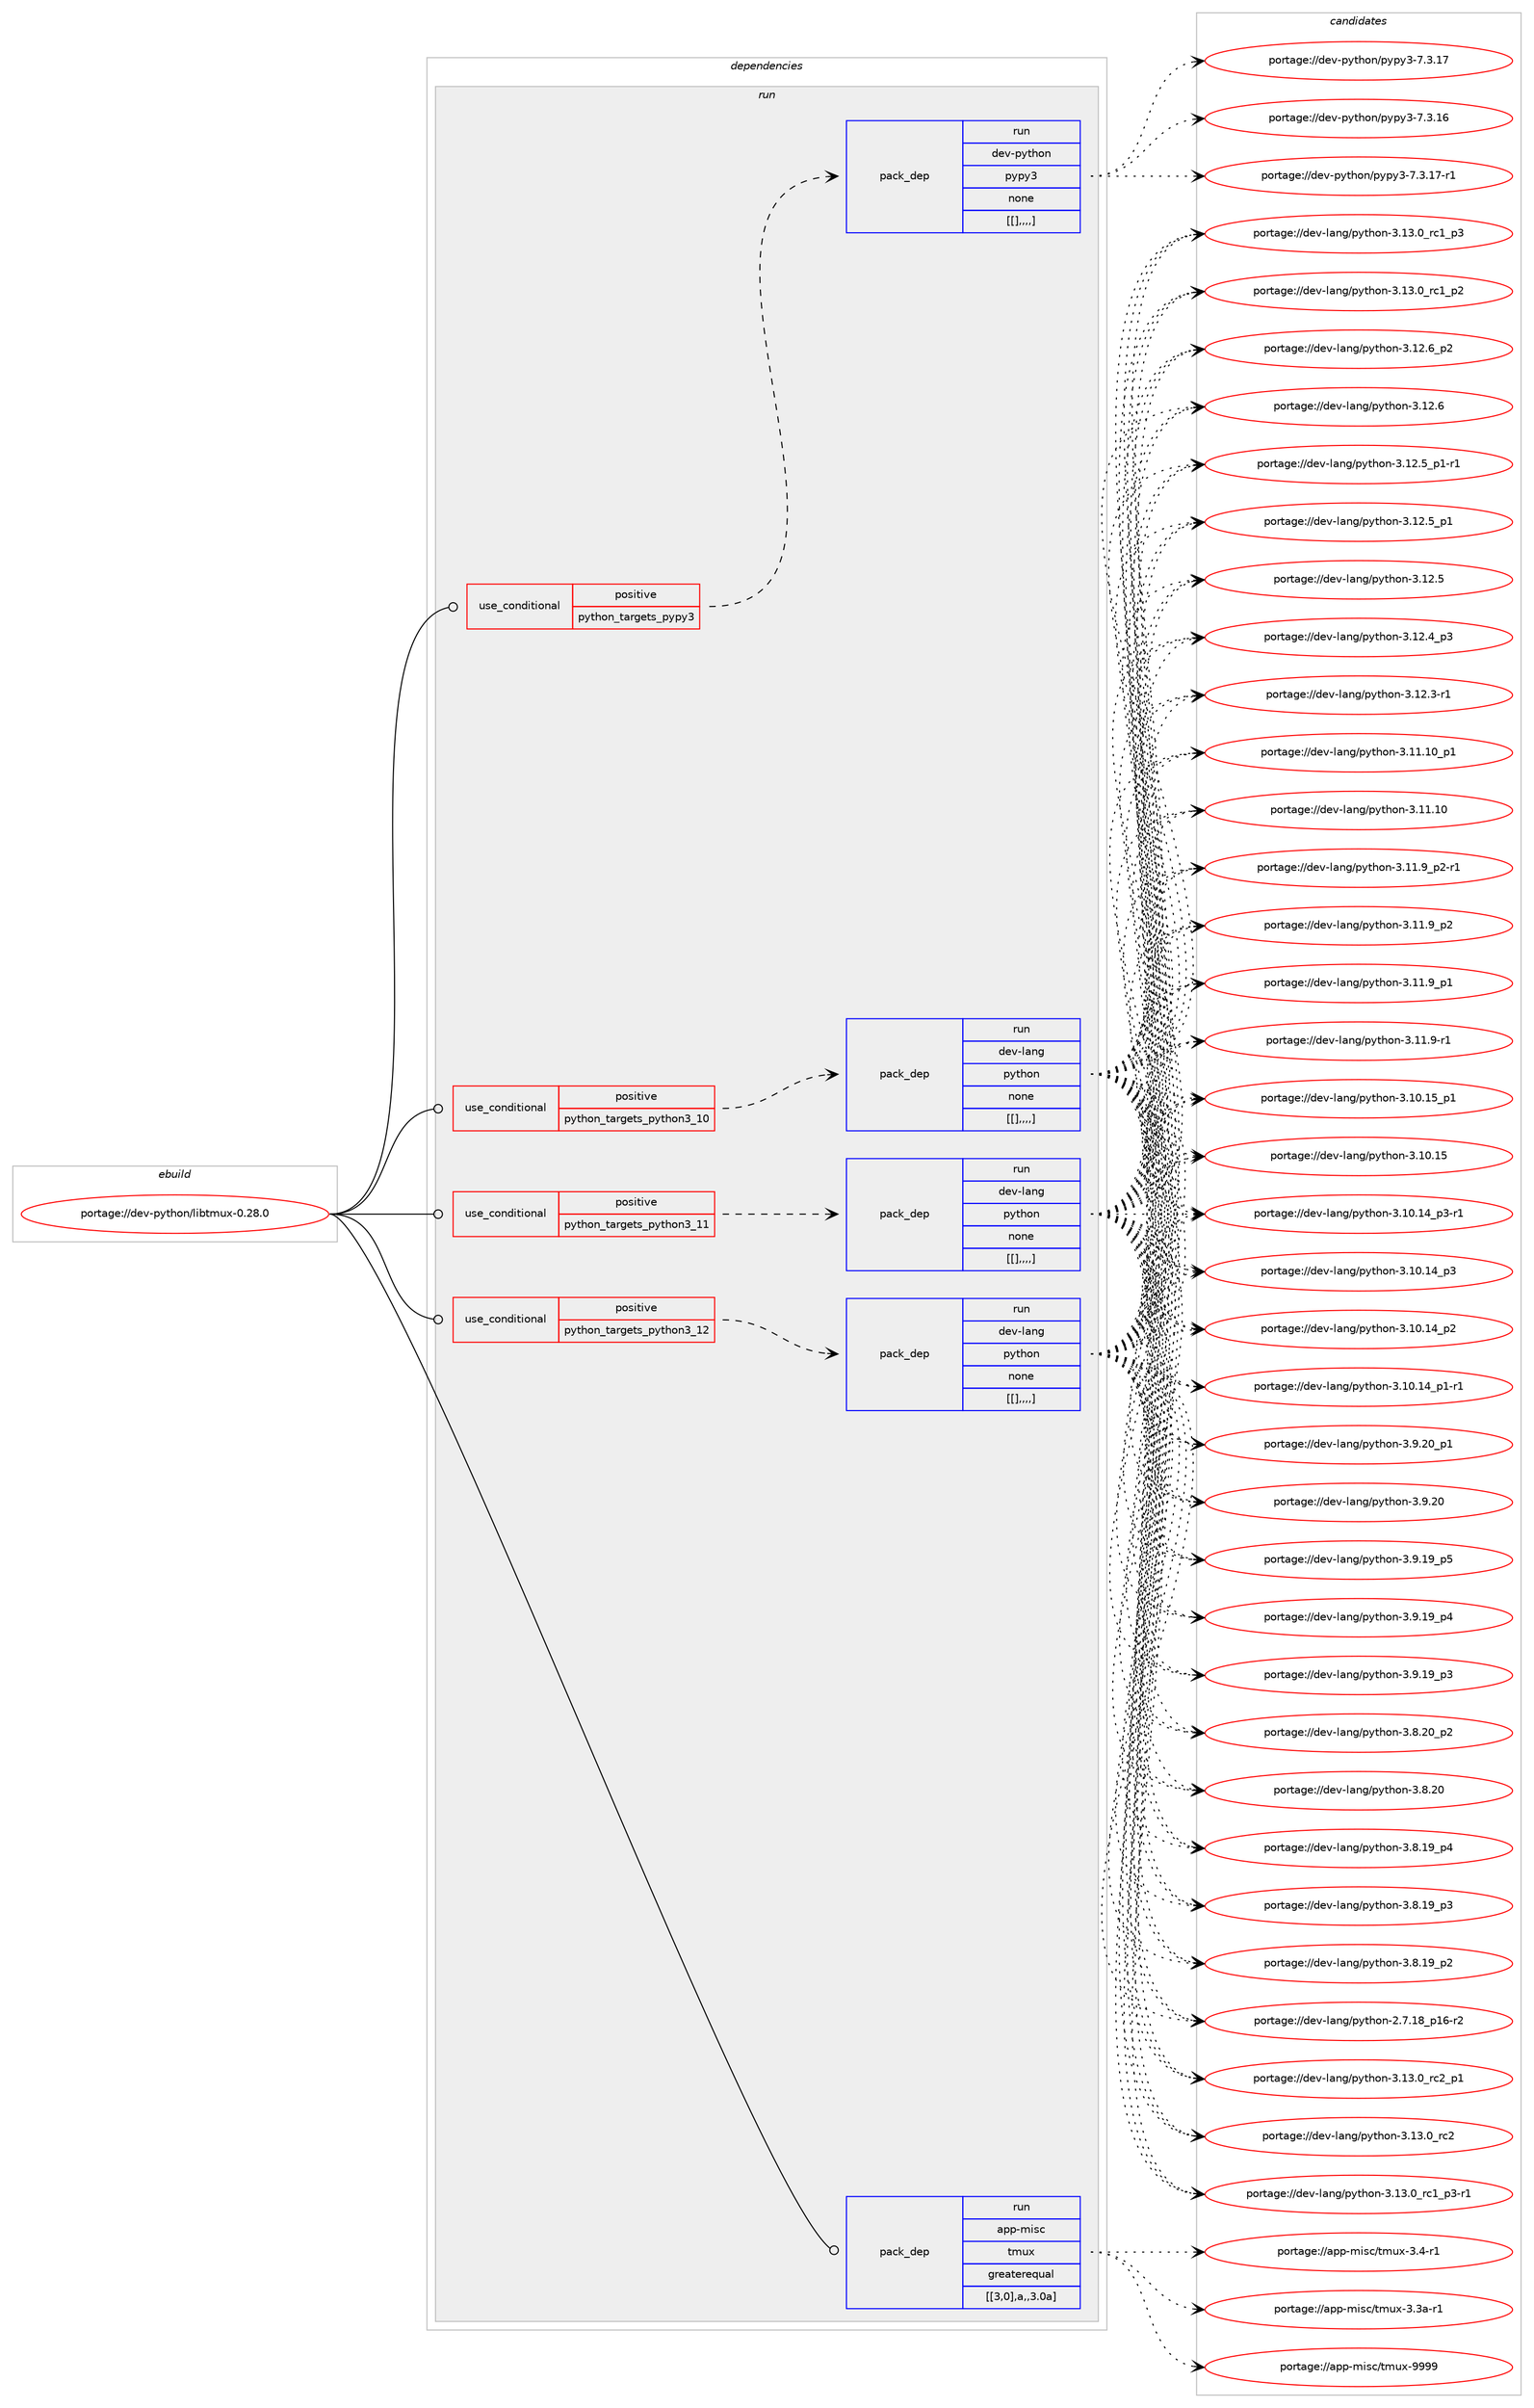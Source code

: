 digraph prolog {

# *************
# Graph options
# *************

newrank=true;
concentrate=true;
compound=true;
graph [rankdir=LR,fontname=Helvetica,fontsize=10,ranksep=1.5];#, ranksep=2.5, nodesep=0.2];
edge  [arrowhead=vee];
node  [fontname=Helvetica,fontsize=10];

# **********
# The ebuild
# **********

subgraph cluster_leftcol {
color=gray;
label=<<i>ebuild</i>>;
id [label="portage://dev-python/libtmux-0.28.0", color=red, width=4, href="../dev-python/libtmux-0.28.0.svg"];
}

# ****************
# The dependencies
# ****************

subgraph cluster_midcol {
color=gray;
label=<<i>dependencies</i>>;
subgraph cluster_compile {
fillcolor="#eeeeee";
style=filled;
label=<<i>compile</i>>;
}
subgraph cluster_compileandrun {
fillcolor="#eeeeee";
style=filled;
label=<<i>compile and run</i>>;
}
subgraph cluster_run {
fillcolor="#eeeeee";
style=filled;
label=<<i>run</i>>;
subgraph cond35491 {
dependency151889 [label=<<TABLE BORDER="0" CELLBORDER="1" CELLSPACING="0" CELLPADDING="4"><TR><TD ROWSPAN="3" CELLPADDING="10">use_conditional</TD></TR><TR><TD>positive</TD></TR><TR><TD>python_targets_pypy3</TD></TR></TABLE>>, shape=none, color=red];
subgraph pack115184 {
dependency151890 [label=<<TABLE BORDER="0" CELLBORDER="1" CELLSPACING="0" CELLPADDING="4" WIDTH="220"><TR><TD ROWSPAN="6" CELLPADDING="30">pack_dep</TD></TR><TR><TD WIDTH="110">run</TD></TR><TR><TD>dev-python</TD></TR><TR><TD>pypy3</TD></TR><TR><TD>none</TD></TR><TR><TD>[[],,,,]</TD></TR></TABLE>>, shape=none, color=blue];
}
dependency151889:e -> dependency151890:w [weight=20,style="dashed",arrowhead="vee"];
}
id:e -> dependency151889:w [weight=20,style="solid",arrowhead="odot"];
subgraph cond35492 {
dependency151891 [label=<<TABLE BORDER="0" CELLBORDER="1" CELLSPACING="0" CELLPADDING="4"><TR><TD ROWSPAN="3" CELLPADDING="10">use_conditional</TD></TR><TR><TD>positive</TD></TR><TR><TD>python_targets_python3_10</TD></TR></TABLE>>, shape=none, color=red];
subgraph pack115185 {
dependency151892 [label=<<TABLE BORDER="0" CELLBORDER="1" CELLSPACING="0" CELLPADDING="4" WIDTH="220"><TR><TD ROWSPAN="6" CELLPADDING="30">pack_dep</TD></TR><TR><TD WIDTH="110">run</TD></TR><TR><TD>dev-lang</TD></TR><TR><TD>python</TD></TR><TR><TD>none</TD></TR><TR><TD>[[],,,,]</TD></TR></TABLE>>, shape=none, color=blue];
}
dependency151891:e -> dependency151892:w [weight=20,style="dashed",arrowhead="vee"];
}
id:e -> dependency151891:w [weight=20,style="solid",arrowhead="odot"];
subgraph cond35493 {
dependency151893 [label=<<TABLE BORDER="0" CELLBORDER="1" CELLSPACING="0" CELLPADDING="4"><TR><TD ROWSPAN="3" CELLPADDING="10">use_conditional</TD></TR><TR><TD>positive</TD></TR><TR><TD>python_targets_python3_11</TD></TR></TABLE>>, shape=none, color=red];
subgraph pack115186 {
dependency151894 [label=<<TABLE BORDER="0" CELLBORDER="1" CELLSPACING="0" CELLPADDING="4" WIDTH="220"><TR><TD ROWSPAN="6" CELLPADDING="30">pack_dep</TD></TR><TR><TD WIDTH="110">run</TD></TR><TR><TD>dev-lang</TD></TR><TR><TD>python</TD></TR><TR><TD>none</TD></TR><TR><TD>[[],,,,]</TD></TR></TABLE>>, shape=none, color=blue];
}
dependency151893:e -> dependency151894:w [weight=20,style="dashed",arrowhead="vee"];
}
id:e -> dependency151893:w [weight=20,style="solid",arrowhead="odot"];
subgraph cond35494 {
dependency151895 [label=<<TABLE BORDER="0" CELLBORDER="1" CELLSPACING="0" CELLPADDING="4"><TR><TD ROWSPAN="3" CELLPADDING="10">use_conditional</TD></TR><TR><TD>positive</TD></TR><TR><TD>python_targets_python3_12</TD></TR></TABLE>>, shape=none, color=red];
subgraph pack115187 {
dependency151896 [label=<<TABLE BORDER="0" CELLBORDER="1" CELLSPACING="0" CELLPADDING="4" WIDTH="220"><TR><TD ROWSPAN="6" CELLPADDING="30">pack_dep</TD></TR><TR><TD WIDTH="110">run</TD></TR><TR><TD>dev-lang</TD></TR><TR><TD>python</TD></TR><TR><TD>none</TD></TR><TR><TD>[[],,,,]</TD></TR></TABLE>>, shape=none, color=blue];
}
dependency151895:e -> dependency151896:w [weight=20,style="dashed",arrowhead="vee"];
}
id:e -> dependency151895:w [weight=20,style="solid",arrowhead="odot"];
subgraph pack115188 {
dependency151897 [label=<<TABLE BORDER="0" CELLBORDER="1" CELLSPACING="0" CELLPADDING="4" WIDTH="220"><TR><TD ROWSPAN="6" CELLPADDING="30">pack_dep</TD></TR><TR><TD WIDTH="110">run</TD></TR><TR><TD>app-misc</TD></TR><TR><TD>tmux</TD></TR><TR><TD>greaterequal</TD></TR><TR><TD>[[3,0],a,,3.0a]</TD></TR></TABLE>>, shape=none, color=blue];
}
id:e -> dependency151897:w [weight=20,style="solid",arrowhead="odot"];
}
}

# **************
# The candidates
# **************

subgraph cluster_choices {
rank=same;
color=gray;
label=<<i>candidates</i>>;

subgraph choice115184 {
color=black;
nodesep=1;
choice100101118451121211161041111104711212111212151455546514649554511449 [label="portage://dev-python/pypy3-7.3.17-r1", color=red, width=4,href="../dev-python/pypy3-7.3.17-r1.svg"];
choice10010111845112121116104111110471121211121215145554651464955 [label="portage://dev-python/pypy3-7.3.17", color=red, width=4,href="../dev-python/pypy3-7.3.17.svg"];
choice10010111845112121116104111110471121211121215145554651464954 [label="portage://dev-python/pypy3-7.3.16", color=red, width=4,href="../dev-python/pypy3-7.3.16.svg"];
dependency151890:e -> choice100101118451121211161041111104711212111212151455546514649554511449:w [style=dotted,weight="100"];
dependency151890:e -> choice10010111845112121116104111110471121211121215145554651464955:w [style=dotted,weight="100"];
dependency151890:e -> choice10010111845112121116104111110471121211121215145554651464954:w [style=dotted,weight="100"];
}
subgraph choice115185 {
color=black;
nodesep=1;
choice100101118451089711010347112121116104111110455146495146489511499509511249 [label="portage://dev-lang/python-3.13.0_rc2_p1", color=red, width=4,href="../dev-lang/python-3.13.0_rc2_p1.svg"];
choice10010111845108971101034711212111610411111045514649514648951149950 [label="portage://dev-lang/python-3.13.0_rc2", color=red, width=4,href="../dev-lang/python-3.13.0_rc2.svg"];
choice1001011184510897110103471121211161041111104551464951464895114994995112514511449 [label="portage://dev-lang/python-3.13.0_rc1_p3-r1", color=red, width=4,href="../dev-lang/python-3.13.0_rc1_p3-r1.svg"];
choice100101118451089711010347112121116104111110455146495146489511499499511251 [label="portage://dev-lang/python-3.13.0_rc1_p3", color=red, width=4,href="../dev-lang/python-3.13.0_rc1_p3.svg"];
choice100101118451089711010347112121116104111110455146495146489511499499511250 [label="portage://dev-lang/python-3.13.0_rc1_p2", color=red, width=4,href="../dev-lang/python-3.13.0_rc1_p2.svg"];
choice100101118451089711010347112121116104111110455146495046549511250 [label="portage://dev-lang/python-3.12.6_p2", color=red, width=4,href="../dev-lang/python-3.12.6_p2.svg"];
choice10010111845108971101034711212111610411111045514649504654 [label="portage://dev-lang/python-3.12.6", color=red, width=4,href="../dev-lang/python-3.12.6.svg"];
choice1001011184510897110103471121211161041111104551464950465395112494511449 [label="portage://dev-lang/python-3.12.5_p1-r1", color=red, width=4,href="../dev-lang/python-3.12.5_p1-r1.svg"];
choice100101118451089711010347112121116104111110455146495046539511249 [label="portage://dev-lang/python-3.12.5_p1", color=red, width=4,href="../dev-lang/python-3.12.5_p1.svg"];
choice10010111845108971101034711212111610411111045514649504653 [label="portage://dev-lang/python-3.12.5", color=red, width=4,href="../dev-lang/python-3.12.5.svg"];
choice100101118451089711010347112121116104111110455146495046529511251 [label="portage://dev-lang/python-3.12.4_p3", color=red, width=4,href="../dev-lang/python-3.12.4_p3.svg"];
choice100101118451089711010347112121116104111110455146495046514511449 [label="portage://dev-lang/python-3.12.3-r1", color=red, width=4,href="../dev-lang/python-3.12.3-r1.svg"];
choice10010111845108971101034711212111610411111045514649494649489511249 [label="portage://dev-lang/python-3.11.10_p1", color=red, width=4,href="../dev-lang/python-3.11.10_p1.svg"];
choice1001011184510897110103471121211161041111104551464949464948 [label="portage://dev-lang/python-3.11.10", color=red, width=4,href="../dev-lang/python-3.11.10.svg"];
choice1001011184510897110103471121211161041111104551464949465795112504511449 [label="portage://dev-lang/python-3.11.9_p2-r1", color=red, width=4,href="../dev-lang/python-3.11.9_p2-r1.svg"];
choice100101118451089711010347112121116104111110455146494946579511250 [label="portage://dev-lang/python-3.11.9_p2", color=red, width=4,href="../dev-lang/python-3.11.9_p2.svg"];
choice100101118451089711010347112121116104111110455146494946579511249 [label="portage://dev-lang/python-3.11.9_p1", color=red, width=4,href="../dev-lang/python-3.11.9_p1.svg"];
choice100101118451089711010347112121116104111110455146494946574511449 [label="portage://dev-lang/python-3.11.9-r1", color=red, width=4,href="../dev-lang/python-3.11.9-r1.svg"];
choice10010111845108971101034711212111610411111045514649484649539511249 [label="portage://dev-lang/python-3.10.15_p1", color=red, width=4,href="../dev-lang/python-3.10.15_p1.svg"];
choice1001011184510897110103471121211161041111104551464948464953 [label="portage://dev-lang/python-3.10.15", color=red, width=4,href="../dev-lang/python-3.10.15.svg"];
choice100101118451089711010347112121116104111110455146494846495295112514511449 [label="portage://dev-lang/python-3.10.14_p3-r1", color=red, width=4,href="../dev-lang/python-3.10.14_p3-r1.svg"];
choice10010111845108971101034711212111610411111045514649484649529511251 [label="portage://dev-lang/python-3.10.14_p3", color=red, width=4,href="../dev-lang/python-3.10.14_p3.svg"];
choice10010111845108971101034711212111610411111045514649484649529511250 [label="portage://dev-lang/python-3.10.14_p2", color=red, width=4,href="../dev-lang/python-3.10.14_p2.svg"];
choice100101118451089711010347112121116104111110455146494846495295112494511449 [label="portage://dev-lang/python-3.10.14_p1-r1", color=red, width=4,href="../dev-lang/python-3.10.14_p1-r1.svg"];
choice100101118451089711010347112121116104111110455146574650489511249 [label="portage://dev-lang/python-3.9.20_p1", color=red, width=4,href="../dev-lang/python-3.9.20_p1.svg"];
choice10010111845108971101034711212111610411111045514657465048 [label="portage://dev-lang/python-3.9.20", color=red, width=4,href="../dev-lang/python-3.9.20.svg"];
choice100101118451089711010347112121116104111110455146574649579511253 [label="portage://dev-lang/python-3.9.19_p5", color=red, width=4,href="../dev-lang/python-3.9.19_p5.svg"];
choice100101118451089711010347112121116104111110455146574649579511252 [label="portage://dev-lang/python-3.9.19_p4", color=red, width=4,href="../dev-lang/python-3.9.19_p4.svg"];
choice100101118451089711010347112121116104111110455146574649579511251 [label="portage://dev-lang/python-3.9.19_p3", color=red, width=4,href="../dev-lang/python-3.9.19_p3.svg"];
choice100101118451089711010347112121116104111110455146564650489511250 [label="portage://dev-lang/python-3.8.20_p2", color=red, width=4,href="../dev-lang/python-3.8.20_p2.svg"];
choice10010111845108971101034711212111610411111045514656465048 [label="portage://dev-lang/python-3.8.20", color=red, width=4,href="../dev-lang/python-3.8.20.svg"];
choice100101118451089711010347112121116104111110455146564649579511252 [label="portage://dev-lang/python-3.8.19_p4", color=red, width=4,href="../dev-lang/python-3.8.19_p4.svg"];
choice100101118451089711010347112121116104111110455146564649579511251 [label="portage://dev-lang/python-3.8.19_p3", color=red, width=4,href="../dev-lang/python-3.8.19_p3.svg"];
choice100101118451089711010347112121116104111110455146564649579511250 [label="portage://dev-lang/python-3.8.19_p2", color=red, width=4,href="../dev-lang/python-3.8.19_p2.svg"];
choice100101118451089711010347112121116104111110455046554649569511249544511450 [label="portage://dev-lang/python-2.7.18_p16-r2", color=red, width=4,href="../dev-lang/python-2.7.18_p16-r2.svg"];
dependency151892:e -> choice100101118451089711010347112121116104111110455146495146489511499509511249:w [style=dotted,weight="100"];
dependency151892:e -> choice10010111845108971101034711212111610411111045514649514648951149950:w [style=dotted,weight="100"];
dependency151892:e -> choice1001011184510897110103471121211161041111104551464951464895114994995112514511449:w [style=dotted,weight="100"];
dependency151892:e -> choice100101118451089711010347112121116104111110455146495146489511499499511251:w [style=dotted,weight="100"];
dependency151892:e -> choice100101118451089711010347112121116104111110455146495146489511499499511250:w [style=dotted,weight="100"];
dependency151892:e -> choice100101118451089711010347112121116104111110455146495046549511250:w [style=dotted,weight="100"];
dependency151892:e -> choice10010111845108971101034711212111610411111045514649504654:w [style=dotted,weight="100"];
dependency151892:e -> choice1001011184510897110103471121211161041111104551464950465395112494511449:w [style=dotted,weight="100"];
dependency151892:e -> choice100101118451089711010347112121116104111110455146495046539511249:w [style=dotted,weight="100"];
dependency151892:e -> choice10010111845108971101034711212111610411111045514649504653:w [style=dotted,weight="100"];
dependency151892:e -> choice100101118451089711010347112121116104111110455146495046529511251:w [style=dotted,weight="100"];
dependency151892:e -> choice100101118451089711010347112121116104111110455146495046514511449:w [style=dotted,weight="100"];
dependency151892:e -> choice10010111845108971101034711212111610411111045514649494649489511249:w [style=dotted,weight="100"];
dependency151892:e -> choice1001011184510897110103471121211161041111104551464949464948:w [style=dotted,weight="100"];
dependency151892:e -> choice1001011184510897110103471121211161041111104551464949465795112504511449:w [style=dotted,weight="100"];
dependency151892:e -> choice100101118451089711010347112121116104111110455146494946579511250:w [style=dotted,weight="100"];
dependency151892:e -> choice100101118451089711010347112121116104111110455146494946579511249:w [style=dotted,weight="100"];
dependency151892:e -> choice100101118451089711010347112121116104111110455146494946574511449:w [style=dotted,weight="100"];
dependency151892:e -> choice10010111845108971101034711212111610411111045514649484649539511249:w [style=dotted,weight="100"];
dependency151892:e -> choice1001011184510897110103471121211161041111104551464948464953:w [style=dotted,weight="100"];
dependency151892:e -> choice100101118451089711010347112121116104111110455146494846495295112514511449:w [style=dotted,weight="100"];
dependency151892:e -> choice10010111845108971101034711212111610411111045514649484649529511251:w [style=dotted,weight="100"];
dependency151892:e -> choice10010111845108971101034711212111610411111045514649484649529511250:w [style=dotted,weight="100"];
dependency151892:e -> choice100101118451089711010347112121116104111110455146494846495295112494511449:w [style=dotted,weight="100"];
dependency151892:e -> choice100101118451089711010347112121116104111110455146574650489511249:w [style=dotted,weight="100"];
dependency151892:e -> choice10010111845108971101034711212111610411111045514657465048:w [style=dotted,weight="100"];
dependency151892:e -> choice100101118451089711010347112121116104111110455146574649579511253:w [style=dotted,weight="100"];
dependency151892:e -> choice100101118451089711010347112121116104111110455146574649579511252:w [style=dotted,weight="100"];
dependency151892:e -> choice100101118451089711010347112121116104111110455146574649579511251:w [style=dotted,weight="100"];
dependency151892:e -> choice100101118451089711010347112121116104111110455146564650489511250:w [style=dotted,weight="100"];
dependency151892:e -> choice10010111845108971101034711212111610411111045514656465048:w [style=dotted,weight="100"];
dependency151892:e -> choice100101118451089711010347112121116104111110455146564649579511252:w [style=dotted,weight="100"];
dependency151892:e -> choice100101118451089711010347112121116104111110455146564649579511251:w [style=dotted,weight="100"];
dependency151892:e -> choice100101118451089711010347112121116104111110455146564649579511250:w [style=dotted,weight="100"];
dependency151892:e -> choice100101118451089711010347112121116104111110455046554649569511249544511450:w [style=dotted,weight="100"];
}
subgraph choice115186 {
color=black;
nodesep=1;
choice100101118451089711010347112121116104111110455146495146489511499509511249 [label="portage://dev-lang/python-3.13.0_rc2_p1", color=red, width=4,href="../dev-lang/python-3.13.0_rc2_p1.svg"];
choice10010111845108971101034711212111610411111045514649514648951149950 [label="portage://dev-lang/python-3.13.0_rc2", color=red, width=4,href="../dev-lang/python-3.13.0_rc2.svg"];
choice1001011184510897110103471121211161041111104551464951464895114994995112514511449 [label="portage://dev-lang/python-3.13.0_rc1_p3-r1", color=red, width=4,href="../dev-lang/python-3.13.0_rc1_p3-r1.svg"];
choice100101118451089711010347112121116104111110455146495146489511499499511251 [label="portage://dev-lang/python-3.13.0_rc1_p3", color=red, width=4,href="../dev-lang/python-3.13.0_rc1_p3.svg"];
choice100101118451089711010347112121116104111110455146495146489511499499511250 [label="portage://dev-lang/python-3.13.0_rc1_p2", color=red, width=4,href="../dev-lang/python-3.13.0_rc1_p2.svg"];
choice100101118451089711010347112121116104111110455146495046549511250 [label="portage://dev-lang/python-3.12.6_p2", color=red, width=4,href="../dev-lang/python-3.12.6_p2.svg"];
choice10010111845108971101034711212111610411111045514649504654 [label="portage://dev-lang/python-3.12.6", color=red, width=4,href="../dev-lang/python-3.12.6.svg"];
choice1001011184510897110103471121211161041111104551464950465395112494511449 [label="portage://dev-lang/python-3.12.5_p1-r1", color=red, width=4,href="../dev-lang/python-3.12.5_p1-r1.svg"];
choice100101118451089711010347112121116104111110455146495046539511249 [label="portage://dev-lang/python-3.12.5_p1", color=red, width=4,href="../dev-lang/python-3.12.5_p1.svg"];
choice10010111845108971101034711212111610411111045514649504653 [label="portage://dev-lang/python-3.12.5", color=red, width=4,href="../dev-lang/python-3.12.5.svg"];
choice100101118451089711010347112121116104111110455146495046529511251 [label="portage://dev-lang/python-3.12.4_p3", color=red, width=4,href="../dev-lang/python-3.12.4_p3.svg"];
choice100101118451089711010347112121116104111110455146495046514511449 [label="portage://dev-lang/python-3.12.3-r1", color=red, width=4,href="../dev-lang/python-3.12.3-r1.svg"];
choice10010111845108971101034711212111610411111045514649494649489511249 [label="portage://dev-lang/python-3.11.10_p1", color=red, width=4,href="../dev-lang/python-3.11.10_p1.svg"];
choice1001011184510897110103471121211161041111104551464949464948 [label="portage://dev-lang/python-3.11.10", color=red, width=4,href="../dev-lang/python-3.11.10.svg"];
choice1001011184510897110103471121211161041111104551464949465795112504511449 [label="portage://dev-lang/python-3.11.9_p2-r1", color=red, width=4,href="../dev-lang/python-3.11.9_p2-r1.svg"];
choice100101118451089711010347112121116104111110455146494946579511250 [label="portage://dev-lang/python-3.11.9_p2", color=red, width=4,href="../dev-lang/python-3.11.9_p2.svg"];
choice100101118451089711010347112121116104111110455146494946579511249 [label="portage://dev-lang/python-3.11.9_p1", color=red, width=4,href="../dev-lang/python-3.11.9_p1.svg"];
choice100101118451089711010347112121116104111110455146494946574511449 [label="portage://dev-lang/python-3.11.9-r1", color=red, width=4,href="../dev-lang/python-3.11.9-r1.svg"];
choice10010111845108971101034711212111610411111045514649484649539511249 [label="portage://dev-lang/python-3.10.15_p1", color=red, width=4,href="../dev-lang/python-3.10.15_p1.svg"];
choice1001011184510897110103471121211161041111104551464948464953 [label="portage://dev-lang/python-3.10.15", color=red, width=4,href="../dev-lang/python-3.10.15.svg"];
choice100101118451089711010347112121116104111110455146494846495295112514511449 [label="portage://dev-lang/python-3.10.14_p3-r1", color=red, width=4,href="../dev-lang/python-3.10.14_p3-r1.svg"];
choice10010111845108971101034711212111610411111045514649484649529511251 [label="portage://dev-lang/python-3.10.14_p3", color=red, width=4,href="../dev-lang/python-3.10.14_p3.svg"];
choice10010111845108971101034711212111610411111045514649484649529511250 [label="portage://dev-lang/python-3.10.14_p2", color=red, width=4,href="../dev-lang/python-3.10.14_p2.svg"];
choice100101118451089711010347112121116104111110455146494846495295112494511449 [label="portage://dev-lang/python-3.10.14_p1-r1", color=red, width=4,href="../dev-lang/python-3.10.14_p1-r1.svg"];
choice100101118451089711010347112121116104111110455146574650489511249 [label="portage://dev-lang/python-3.9.20_p1", color=red, width=4,href="../dev-lang/python-3.9.20_p1.svg"];
choice10010111845108971101034711212111610411111045514657465048 [label="portage://dev-lang/python-3.9.20", color=red, width=4,href="../dev-lang/python-3.9.20.svg"];
choice100101118451089711010347112121116104111110455146574649579511253 [label="portage://dev-lang/python-3.9.19_p5", color=red, width=4,href="../dev-lang/python-3.9.19_p5.svg"];
choice100101118451089711010347112121116104111110455146574649579511252 [label="portage://dev-lang/python-3.9.19_p4", color=red, width=4,href="../dev-lang/python-3.9.19_p4.svg"];
choice100101118451089711010347112121116104111110455146574649579511251 [label="portage://dev-lang/python-3.9.19_p3", color=red, width=4,href="../dev-lang/python-3.9.19_p3.svg"];
choice100101118451089711010347112121116104111110455146564650489511250 [label="portage://dev-lang/python-3.8.20_p2", color=red, width=4,href="../dev-lang/python-3.8.20_p2.svg"];
choice10010111845108971101034711212111610411111045514656465048 [label="portage://dev-lang/python-3.8.20", color=red, width=4,href="../dev-lang/python-3.8.20.svg"];
choice100101118451089711010347112121116104111110455146564649579511252 [label="portage://dev-lang/python-3.8.19_p4", color=red, width=4,href="../dev-lang/python-3.8.19_p4.svg"];
choice100101118451089711010347112121116104111110455146564649579511251 [label="portage://dev-lang/python-3.8.19_p3", color=red, width=4,href="../dev-lang/python-3.8.19_p3.svg"];
choice100101118451089711010347112121116104111110455146564649579511250 [label="portage://dev-lang/python-3.8.19_p2", color=red, width=4,href="../dev-lang/python-3.8.19_p2.svg"];
choice100101118451089711010347112121116104111110455046554649569511249544511450 [label="portage://dev-lang/python-2.7.18_p16-r2", color=red, width=4,href="../dev-lang/python-2.7.18_p16-r2.svg"];
dependency151894:e -> choice100101118451089711010347112121116104111110455146495146489511499509511249:w [style=dotted,weight="100"];
dependency151894:e -> choice10010111845108971101034711212111610411111045514649514648951149950:w [style=dotted,weight="100"];
dependency151894:e -> choice1001011184510897110103471121211161041111104551464951464895114994995112514511449:w [style=dotted,weight="100"];
dependency151894:e -> choice100101118451089711010347112121116104111110455146495146489511499499511251:w [style=dotted,weight="100"];
dependency151894:e -> choice100101118451089711010347112121116104111110455146495146489511499499511250:w [style=dotted,weight="100"];
dependency151894:e -> choice100101118451089711010347112121116104111110455146495046549511250:w [style=dotted,weight="100"];
dependency151894:e -> choice10010111845108971101034711212111610411111045514649504654:w [style=dotted,weight="100"];
dependency151894:e -> choice1001011184510897110103471121211161041111104551464950465395112494511449:w [style=dotted,weight="100"];
dependency151894:e -> choice100101118451089711010347112121116104111110455146495046539511249:w [style=dotted,weight="100"];
dependency151894:e -> choice10010111845108971101034711212111610411111045514649504653:w [style=dotted,weight="100"];
dependency151894:e -> choice100101118451089711010347112121116104111110455146495046529511251:w [style=dotted,weight="100"];
dependency151894:e -> choice100101118451089711010347112121116104111110455146495046514511449:w [style=dotted,weight="100"];
dependency151894:e -> choice10010111845108971101034711212111610411111045514649494649489511249:w [style=dotted,weight="100"];
dependency151894:e -> choice1001011184510897110103471121211161041111104551464949464948:w [style=dotted,weight="100"];
dependency151894:e -> choice1001011184510897110103471121211161041111104551464949465795112504511449:w [style=dotted,weight="100"];
dependency151894:e -> choice100101118451089711010347112121116104111110455146494946579511250:w [style=dotted,weight="100"];
dependency151894:e -> choice100101118451089711010347112121116104111110455146494946579511249:w [style=dotted,weight="100"];
dependency151894:e -> choice100101118451089711010347112121116104111110455146494946574511449:w [style=dotted,weight="100"];
dependency151894:e -> choice10010111845108971101034711212111610411111045514649484649539511249:w [style=dotted,weight="100"];
dependency151894:e -> choice1001011184510897110103471121211161041111104551464948464953:w [style=dotted,weight="100"];
dependency151894:e -> choice100101118451089711010347112121116104111110455146494846495295112514511449:w [style=dotted,weight="100"];
dependency151894:e -> choice10010111845108971101034711212111610411111045514649484649529511251:w [style=dotted,weight="100"];
dependency151894:e -> choice10010111845108971101034711212111610411111045514649484649529511250:w [style=dotted,weight="100"];
dependency151894:e -> choice100101118451089711010347112121116104111110455146494846495295112494511449:w [style=dotted,weight="100"];
dependency151894:e -> choice100101118451089711010347112121116104111110455146574650489511249:w [style=dotted,weight="100"];
dependency151894:e -> choice10010111845108971101034711212111610411111045514657465048:w [style=dotted,weight="100"];
dependency151894:e -> choice100101118451089711010347112121116104111110455146574649579511253:w [style=dotted,weight="100"];
dependency151894:e -> choice100101118451089711010347112121116104111110455146574649579511252:w [style=dotted,weight="100"];
dependency151894:e -> choice100101118451089711010347112121116104111110455146574649579511251:w [style=dotted,weight="100"];
dependency151894:e -> choice100101118451089711010347112121116104111110455146564650489511250:w [style=dotted,weight="100"];
dependency151894:e -> choice10010111845108971101034711212111610411111045514656465048:w [style=dotted,weight="100"];
dependency151894:e -> choice100101118451089711010347112121116104111110455146564649579511252:w [style=dotted,weight="100"];
dependency151894:e -> choice100101118451089711010347112121116104111110455146564649579511251:w [style=dotted,weight="100"];
dependency151894:e -> choice100101118451089711010347112121116104111110455146564649579511250:w [style=dotted,weight="100"];
dependency151894:e -> choice100101118451089711010347112121116104111110455046554649569511249544511450:w [style=dotted,weight="100"];
}
subgraph choice115187 {
color=black;
nodesep=1;
choice100101118451089711010347112121116104111110455146495146489511499509511249 [label="portage://dev-lang/python-3.13.0_rc2_p1", color=red, width=4,href="../dev-lang/python-3.13.0_rc2_p1.svg"];
choice10010111845108971101034711212111610411111045514649514648951149950 [label="portage://dev-lang/python-3.13.0_rc2", color=red, width=4,href="../dev-lang/python-3.13.0_rc2.svg"];
choice1001011184510897110103471121211161041111104551464951464895114994995112514511449 [label="portage://dev-lang/python-3.13.0_rc1_p3-r1", color=red, width=4,href="../dev-lang/python-3.13.0_rc1_p3-r1.svg"];
choice100101118451089711010347112121116104111110455146495146489511499499511251 [label="portage://dev-lang/python-3.13.0_rc1_p3", color=red, width=4,href="../dev-lang/python-3.13.0_rc1_p3.svg"];
choice100101118451089711010347112121116104111110455146495146489511499499511250 [label="portage://dev-lang/python-3.13.0_rc1_p2", color=red, width=4,href="../dev-lang/python-3.13.0_rc1_p2.svg"];
choice100101118451089711010347112121116104111110455146495046549511250 [label="portage://dev-lang/python-3.12.6_p2", color=red, width=4,href="../dev-lang/python-3.12.6_p2.svg"];
choice10010111845108971101034711212111610411111045514649504654 [label="portage://dev-lang/python-3.12.6", color=red, width=4,href="../dev-lang/python-3.12.6.svg"];
choice1001011184510897110103471121211161041111104551464950465395112494511449 [label="portage://dev-lang/python-3.12.5_p1-r1", color=red, width=4,href="../dev-lang/python-3.12.5_p1-r1.svg"];
choice100101118451089711010347112121116104111110455146495046539511249 [label="portage://dev-lang/python-3.12.5_p1", color=red, width=4,href="../dev-lang/python-3.12.5_p1.svg"];
choice10010111845108971101034711212111610411111045514649504653 [label="portage://dev-lang/python-3.12.5", color=red, width=4,href="../dev-lang/python-3.12.5.svg"];
choice100101118451089711010347112121116104111110455146495046529511251 [label="portage://dev-lang/python-3.12.4_p3", color=red, width=4,href="../dev-lang/python-3.12.4_p3.svg"];
choice100101118451089711010347112121116104111110455146495046514511449 [label="portage://dev-lang/python-3.12.3-r1", color=red, width=4,href="../dev-lang/python-3.12.3-r1.svg"];
choice10010111845108971101034711212111610411111045514649494649489511249 [label="portage://dev-lang/python-3.11.10_p1", color=red, width=4,href="../dev-lang/python-3.11.10_p1.svg"];
choice1001011184510897110103471121211161041111104551464949464948 [label="portage://dev-lang/python-3.11.10", color=red, width=4,href="../dev-lang/python-3.11.10.svg"];
choice1001011184510897110103471121211161041111104551464949465795112504511449 [label="portage://dev-lang/python-3.11.9_p2-r1", color=red, width=4,href="../dev-lang/python-3.11.9_p2-r1.svg"];
choice100101118451089711010347112121116104111110455146494946579511250 [label="portage://dev-lang/python-3.11.9_p2", color=red, width=4,href="../dev-lang/python-3.11.9_p2.svg"];
choice100101118451089711010347112121116104111110455146494946579511249 [label="portage://dev-lang/python-3.11.9_p1", color=red, width=4,href="../dev-lang/python-3.11.9_p1.svg"];
choice100101118451089711010347112121116104111110455146494946574511449 [label="portage://dev-lang/python-3.11.9-r1", color=red, width=4,href="../dev-lang/python-3.11.9-r1.svg"];
choice10010111845108971101034711212111610411111045514649484649539511249 [label="portage://dev-lang/python-3.10.15_p1", color=red, width=4,href="../dev-lang/python-3.10.15_p1.svg"];
choice1001011184510897110103471121211161041111104551464948464953 [label="portage://dev-lang/python-3.10.15", color=red, width=4,href="../dev-lang/python-3.10.15.svg"];
choice100101118451089711010347112121116104111110455146494846495295112514511449 [label="portage://dev-lang/python-3.10.14_p3-r1", color=red, width=4,href="../dev-lang/python-3.10.14_p3-r1.svg"];
choice10010111845108971101034711212111610411111045514649484649529511251 [label="portage://dev-lang/python-3.10.14_p3", color=red, width=4,href="../dev-lang/python-3.10.14_p3.svg"];
choice10010111845108971101034711212111610411111045514649484649529511250 [label="portage://dev-lang/python-3.10.14_p2", color=red, width=4,href="../dev-lang/python-3.10.14_p2.svg"];
choice100101118451089711010347112121116104111110455146494846495295112494511449 [label="portage://dev-lang/python-3.10.14_p1-r1", color=red, width=4,href="../dev-lang/python-3.10.14_p1-r1.svg"];
choice100101118451089711010347112121116104111110455146574650489511249 [label="portage://dev-lang/python-3.9.20_p1", color=red, width=4,href="../dev-lang/python-3.9.20_p1.svg"];
choice10010111845108971101034711212111610411111045514657465048 [label="portage://dev-lang/python-3.9.20", color=red, width=4,href="../dev-lang/python-3.9.20.svg"];
choice100101118451089711010347112121116104111110455146574649579511253 [label="portage://dev-lang/python-3.9.19_p5", color=red, width=4,href="../dev-lang/python-3.9.19_p5.svg"];
choice100101118451089711010347112121116104111110455146574649579511252 [label="portage://dev-lang/python-3.9.19_p4", color=red, width=4,href="../dev-lang/python-3.9.19_p4.svg"];
choice100101118451089711010347112121116104111110455146574649579511251 [label="portage://dev-lang/python-3.9.19_p3", color=red, width=4,href="../dev-lang/python-3.9.19_p3.svg"];
choice100101118451089711010347112121116104111110455146564650489511250 [label="portage://dev-lang/python-3.8.20_p2", color=red, width=4,href="../dev-lang/python-3.8.20_p2.svg"];
choice10010111845108971101034711212111610411111045514656465048 [label="portage://dev-lang/python-3.8.20", color=red, width=4,href="../dev-lang/python-3.8.20.svg"];
choice100101118451089711010347112121116104111110455146564649579511252 [label="portage://dev-lang/python-3.8.19_p4", color=red, width=4,href="../dev-lang/python-3.8.19_p4.svg"];
choice100101118451089711010347112121116104111110455146564649579511251 [label="portage://dev-lang/python-3.8.19_p3", color=red, width=4,href="../dev-lang/python-3.8.19_p3.svg"];
choice100101118451089711010347112121116104111110455146564649579511250 [label="portage://dev-lang/python-3.8.19_p2", color=red, width=4,href="../dev-lang/python-3.8.19_p2.svg"];
choice100101118451089711010347112121116104111110455046554649569511249544511450 [label="portage://dev-lang/python-2.7.18_p16-r2", color=red, width=4,href="../dev-lang/python-2.7.18_p16-r2.svg"];
dependency151896:e -> choice100101118451089711010347112121116104111110455146495146489511499509511249:w [style=dotted,weight="100"];
dependency151896:e -> choice10010111845108971101034711212111610411111045514649514648951149950:w [style=dotted,weight="100"];
dependency151896:e -> choice1001011184510897110103471121211161041111104551464951464895114994995112514511449:w [style=dotted,weight="100"];
dependency151896:e -> choice100101118451089711010347112121116104111110455146495146489511499499511251:w [style=dotted,weight="100"];
dependency151896:e -> choice100101118451089711010347112121116104111110455146495146489511499499511250:w [style=dotted,weight="100"];
dependency151896:e -> choice100101118451089711010347112121116104111110455146495046549511250:w [style=dotted,weight="100"];
dependency151896:e -> choice10010111845108971101034711212111610411111045514649504654:w [style=dotted,weight="100"];
dependency151896:e -> choice1001011184510897110103471121211161041111104551464950465395112494511449:w [style=dotted,weight="100"];
dependency151896:e -> choice100101118451089711010347112121116104111110455146495046539511249:w [style=dotted,weight="100"];
dependency151896:e -> choice10010111845108971101034711212111610411111045514649504653:w [style=dotted,weight="100"];
dependency151896:e -> choice100101118451089711010347112121116104111110455146495046529511251:w [style=dotted,weight="100"];
dependency151896:e -> choice100101118451089711010347112121116104111110455146495046514511449:w [style=dotted,weight="100"];
dependency151896:e -> choice10010111845108971101034711212111610411111045514649494649489511249:w [style=dotted,weight="100"];
dependency151896:e -> choice1001011184510897110103471121211161041111104551464949464948:w [style=dotted,weight="100"];
dependency151896:e -> choice1001011184510897110103471121211161041111104551464949465795112504511449:w [style=dotted,weight="100"];
dependency151896:e -> choice100101118451089711010347112121116104111110455146494946579511250:w [style=dotted,weight="100"];
dependency151896:e -> choice100101118451089711010347112121116104111110455146494946579511249:w [style=dotted,weight="100"];
dependency151896:e -> choice100101118451089711010347112121116104111110455146494946574511449:w [style=dotted,weight="100"];
dependency151896:e -> choice10010111845108971101034711212111610411111045514649484649539511249:w [style=dotted,weight="100"];
dependency151896:e -> choice1001011184510897110103471121211161041111104551464948464953:w [style=dotted,weight="100"];
dependency151896:e -> choice100101118451089711010347112121116104111110455146494846495295112514511449:w [style=dotted,weight="100"];
dependency151896:e -> choice10010111845108971101034711212111610411111045514649484649529511251:w [style=dotted,weight="100"];
dependency151896:e -> choice10010111845108971101034711212111610411111045514649484649529511250:w [style=dotted,weight="100"];
dependency151896:e -> choice100101118451089711010347112121116104111110455146494846495295112494511449:w [style=dotted,weight="100"];
dependency151896:e -> choice100101118451089711010347112121116104111110455146574650489511249:w [style=dotted,weight="100"];
dependency151896:e -> choice10010111845108971101034711212111610411111045514657465048:w [style=dotted,weight="100"];
dependency151896:e -> choice100101118451089711010347112121116104111110455146574649579511253:w [style=dotted,weight="100"];
dependency151896:e -> choice100101118451089711010347112121116104111110455146574649579511252:w [style=dotted,weight="100"];
dependency151896:e -> choice100101118451089711010347112121116104111110455146574649579511251:w [style=dotted,weight="100"];
dependency151896:e -> choice100101118451089711010347112121116104111110455146564650489511250:w [style=dotted,weight="100"];
dependency151896:e -> choice10010111845108971101034711212111610411111045514656465048:w [style=dotted,weight="100"];
dependency151896:e -> choice100101118451089711010347112121116104111110455146564649579511252:w [style=dotted,weight="100"];
dependency151896:e -> choice100101118451089711010347112121116104111110455146564649579511251:w [style=dotted,weight="100"];
dependency151896:e -> choice100101118451089711010347112121116104111110455146564649579511250:w [style=dotted,weight="100"];
dependency151896:e -> choice100101118451089711010347112121116104111110455046554649569511249544511450:w [style=dotted,weight="100"];
}
subgraph choice115188 {
color=black;
nodesep=1;
choice971121124510910511599471161091171204557575757 [label="portage://app-misc/tmux-9999", color=red, width=4,href="../app-misc/tmux-9999.svg"];
choice97112112451091051159947116109117120455146524511449 [label="portage://app-misc/tmux-3.4-r1", color=red, width=4,href="../app-misc/tmux-3.4-r1.svg"];
choice9711211245109105115994711610911712045514651974511449 [label="portage://app-misc/tmux-3.3a-r1", color=red, width=4,href="../app-misc/tmux-3.3a-r1.svg"];
dependency151897:e -> choice971121124510910511599471161091171204557575757:w [style=dotted,weight="100"];
dependency151897:e -> choice97112112451091051159947116109117120455146524511449:w [style=dotted,weight="100"];
dependency151897:e -> choice9711211245109105115994711610911712045514651974511449:w [style=dotted,weight="100"];
}
}

}
